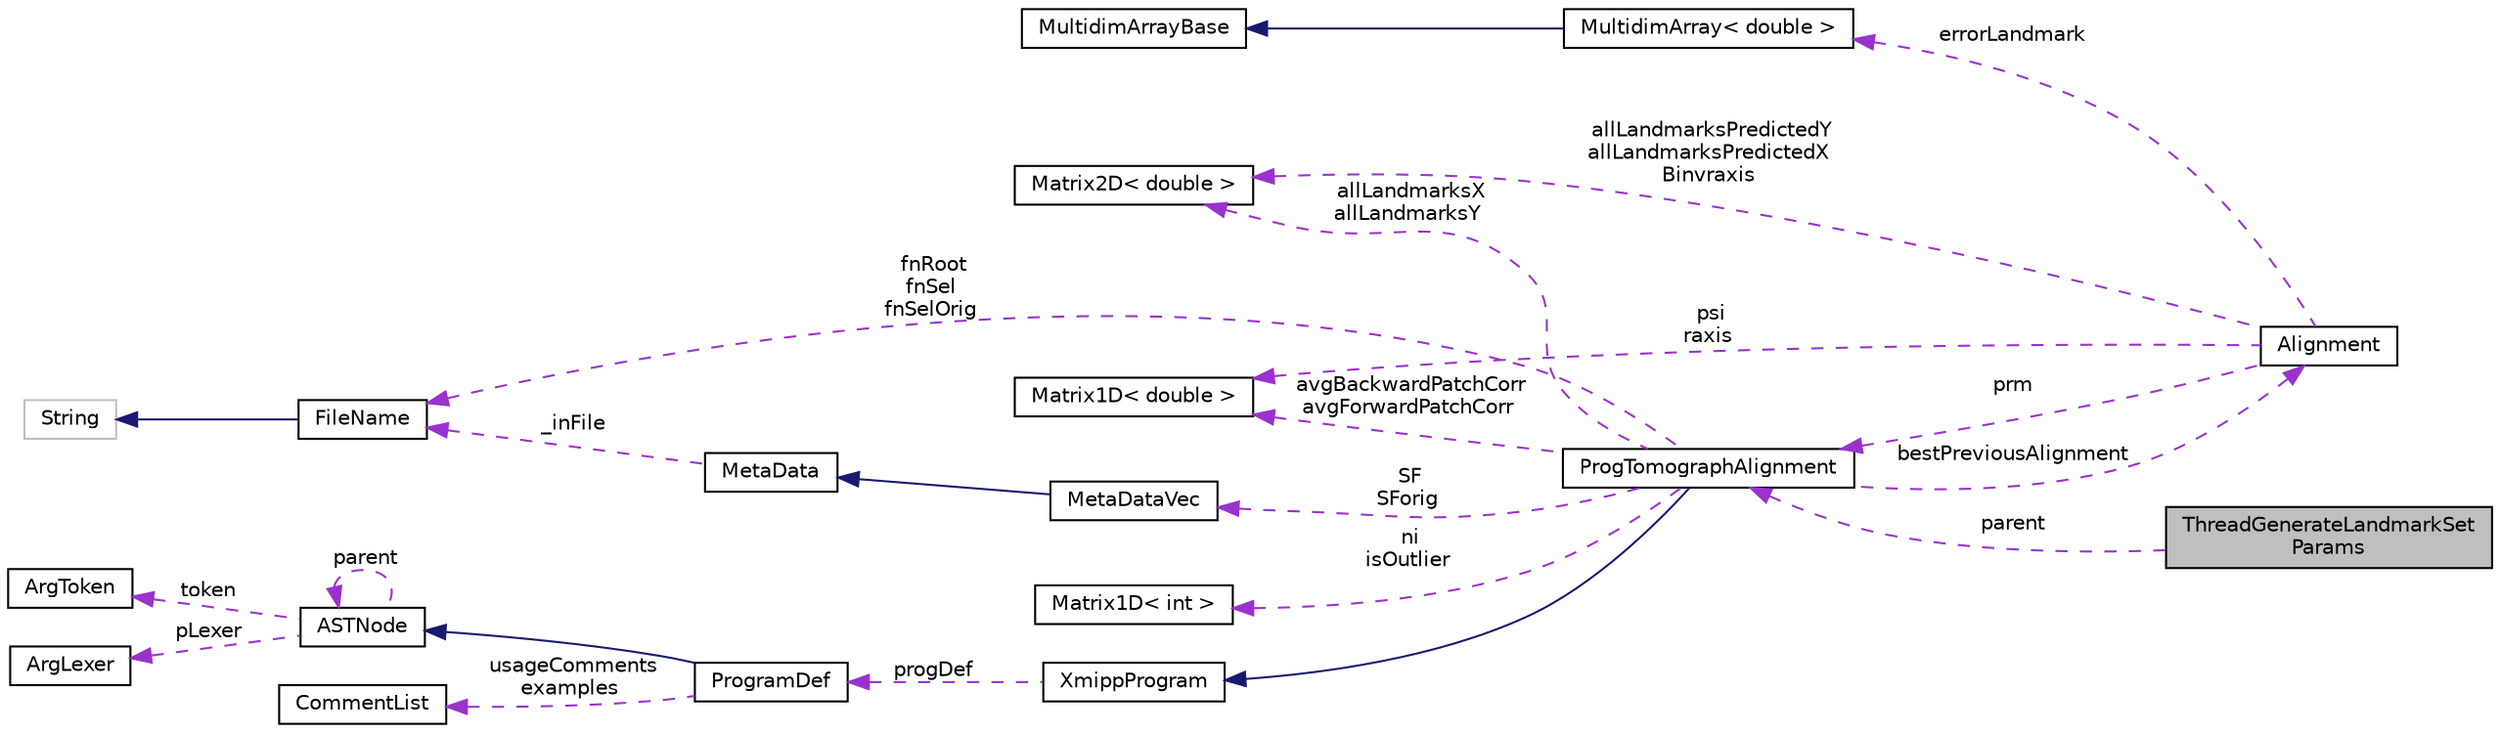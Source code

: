 digraph "ThreadGenerateLandmarkSetParams"
{
  edge [fontname="Helvetica",fontsize="10",labelfontname="Helvetica",labelfontsize="10"];
  node [fontname="Helvetica",fontsize="10",shape=record];
  rankdir="LR";
  Node1 [label="ThreadGenerateLandmarkSet\lParams",height=0.2,width=0.4,color="black", fillcolor="grey75", style="filled", fontcolor="black"];
  Node2 -> Node1 [dir="back",color="darkorchid3",fontsize="10",style="dashed",label=" parent" ,fontname="Helvetica"];
  Node2 [label="ProgTomographAlignment",height=0.2,width=0.4,color="black", fillcolor="white", style="filled",URL="$classProgTomographAlignment.html"];
  Node3 -> Node2 [dir="back",color="midnightblue",fontsize="10",style="solid",fontname="Helvetica"];
  Node3 [label="XmippProgram",height=0.2,width=0.4,color="black", fillcolor="white", style="filled",URL="$classXmippProgram.html"];
  Node4 -> Node3 [dir="back",color="darkorchid3",fontsize="10",style="dashed",label=" progDef" ,fontname="Helvetica"];
  Node4 [label="ProgramDef",height=0.2,width=0.4,color="black", fillcolor="white", style="filled",URL="$classProgramDef.html"];
  Node5 -> Node4 [dir="back",color="midnightblue",fontsize="10",style="solid",fontname="Helvetica"];
  Node5 [label="ASTNode",height=0.2,width=0.4,color="black", fillcolor="white", style="filled",URL="$classASTNode.html"];
  Node6 -> Node5 [dir="back",color="darkorchid3",fontsize="10",style="dashed",label=" token" ,fontname="Helvetica"];
  Node6 [label="ArgToken",height=0.2,width=0.4,color="black", fillcolor="white", style="filled",URL="$classArgToken.html"];
  Node7 -> Node5 [dir="back",color="darkorchid3",fontsize="10",style="dashed",label=" pLexer" ,fontname="Helvetica"];
  Node7 [label="ArgLexer",height=0.2,width=0.4,color="black", fillcolor="white", style="filled",URL="$classArgLexer.html"];
  Node5 -> Node5 [dir="back",color="darkorchid3",fontsize="10",style="dashed",label=" parent" ,fontname="Helvetica"];
  Node8 -> Node4 [dir="back",color="darkorchid3",fontsize="10",style="dashed",label=" usageComments\nexamples" ,fontname="Helvetica"];
  Node8 [label="CommentList",height=0.2,width=0.4,color="black", fillcolor="white", style="filled",URL="$classCommentList.html"];
  Node9 -> Node2 [dir="back",color="darkorchid3",fontsize="10",style="dashed",label=" bestPreviousAlignment" ,fontname="Helvetica"];
  Node9 [label="Alignment",height=0.2,width=0.4,color="black", fillcolor="white", style="filled",URL="$classAlignment.html"];
  Node2 -> Node9 [dir="back",color="darkorchid3",fontsize="10",style="dashed",label=" prm" ,fontname="Helvetica"];
  Node10 -> Node9 [dir="back",color="darkorchid3",fontsize="10",style="dashed",label=" allLandmarksPredictedY\nallLandmarksPredictedX\nBinvraxis" ,fontname="Helvetica"];
  Node10 [label="Matrix2D\< double \>",height=0.2,width=0.4,color="black", fillcolor="white", style="filled",URL="$classMatrix2D.html"];
  Node11 -> Node9 [dir="back",color="darkorchid3",fontsize="10",style="dashed",label=" psi\nraxis" ,fontname="Helvetica"];
  Node11 [label="Matrix1D\< double \>",height=0.2,width=0.4,color="black", fillcolor="white", style="filled",URL="$classMatrix1D.html"];
  Node12 -> Node9 [dir="back",color="darkorchid3",fontsize="10",style="dashed",label=" errorLandmark" ,fontname="Helvetica"];
  Node12 [label="MultidimArray\< double \>",height=0.2,width=0.4,color="black", fillcolor="white", style="filled",URL="$classMultidimArray.html"];
  Node13 -> Node12 [dir="back",color="midnightblue",fontsize="10",style="solid",fontname="Helvetica"];
  Node13 [label="MultidimArrayBase",height=0.2,width=0.4,color="black", fillcolor="white", style="filled",URL="$classMultidimArrayBase.html"];
  Node14 -> Node2 [dir="back",color="darkorchid3",fontsize="10",style="dashed",label=" SF\nSForig" ,fontname="Helvetica"];
  Node14 [label="MetaDataVec",height=0.2,width=0.4,color="black", fillcolor="white", style="filled",URL="$classMetaDataVec.html"];
  Node15 -> Node14 [dir="back",color="midnightblue",fontsize="10",style="solid",fontname="Helvetica"];
  Node15 [label="MetaData",height=0.2,width=0.4,color="black", fillcolor="white", style="filled",URL="$classMetaData.html"];
  Node16 -> Node15 [dir="back",color="darkorchid3",fontsize="10",style="dashed",label=" _inFile" ,fontname="Helvetica"];
  Node16 [label="FileName",height=0.2,width=0.4,color="black", fillcolor="white", style="filled",URL="$classFileName.html"];
  Node17 -> Node16 [dir="back",color="midnightblue",fontsize="10",style="solid",fontname="Helvetica"];
  Node17 [label="String",height=0.2,width=0.4,color="grey75", fillcolor="white", style="filled"];
  Node10 -> Node2 [dir="back",color="darkorchid3",fontsize="10",style="dashed",label=" allLandmarksX\nallLandmarksY" ,fontname="Helvetica"];
  Node11 -> Node2 [dir="back",color="darkorchid3",fontsize="10",style="dashed",label=" avgBackwardPatchCorr\navgForwardPatchCorr" ,fontname="Helvetica"];
  Node18 -> Node2 [dir="back",color="darkorchid3",fontsize="10",style="dashed",label=" ni\nisOutlier" ,fontname="Helvetica"];
  Node18 [label="Matrix1D\< int \>",height=0.2,width=0.4,color="black", fillcolor="white", style="filled",URL="$classMatrix1D.html"];
  Node16 -> Node2 [dir="back",color="darkorchid3",fontsize="10",style="dashed",label=" fnRoot\nfnSel\nfnSelOrig" ,fontname="Helvetica"];
}
